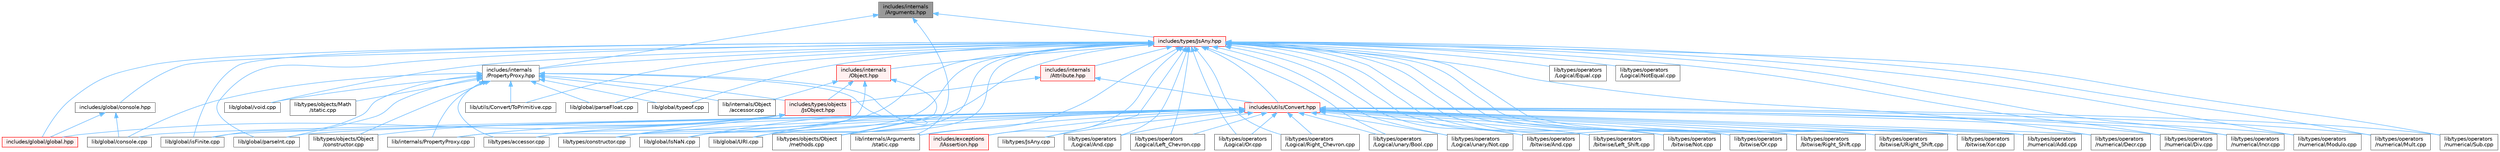 digraph "includes/internals/Arguments.hpp"
{
 // LATEX_PDF_SIZE
  bgcolor="transparent";
  edge [fontname=Helvetica,fontsize=10,labelfontname=Helvetica,labelfontsize=10];
  node [fontname=Helvetica,fontsize=10,shape=box,height=0.2,width=0.4];
  Node1 [id="Node000001",label="includes/internals\l/Arguments.hpp",height=0.2,width=0.4,color="gray40", fillcolor="grey60", style="filled", fontcolor="black",tooltip=" "];
  Node1 -> Node2 [id="edge1_Node000001_Node000002",dir="back",color="steelblue1",style="solid",tooltip=" "];
  Node2 [id="Node000002",label="includes/internals\l/PropertyProxy.hpp",height=0.2,width=0.4,color="grey40", fillcolor="white", style="filled",URL="$PropertyProxy_8hpp.html",tooltip=" "];
  Node2 -> Node3 [id="edge2_Node000002_Node000003",dir="back",color="steelblue1",style="solid",tooltip=" "];
  Node3 [id="Node000003",label="includes/types/objects\l/JsObject.hpp",height=0.2,width=0.4,color="red", fillcolor="#FFF0F0", style="filled",URL="$JsObject_8hpp.html",tooltip=" "];
  Node3 -> Node6 [id="edge3_Node000003_Node000006",dir="back",color="steelblue1",style="solid",tooltip=" "];
  Node6 [id="Node000006",label="includes/global/global.hpp",height=0.2,width=0.4,color="red", fillcolor="#FFF0F0", style="filled",URL="$global_8hpp.html",tooltip=" "];
  Node3 -> Node28 [id="edge4_Node000003_Node000028",dir="back",color="steelblue1",style="solid",tooltip=" "];
  Node28 [id="Node000028",label="lib/internals/PropertyProxy.cpp",height=0.2,width=0.4,color="grey40", fillcolor="white", style="filled",URL="$PropertyProxy_8cpp.html",tooltip=" "];
  Node3 -> Node29 [id="edge5_Node000003_Node000029",dir="back",color="steelblue1",style="solid",tooltip=" "];
  Node29 [id="Node000029",label="lib/types/constructor.cpp",height=0.2,width=0.4,color="grey40", fillcolor="white", style="filled",URL="$types_2constructor_8cpp.html",tooltip=" "];
  Node3 -> Node21 [id="edge6_Node000003_Node000021",dir="back",color="steelblue1",style="solid",tooltip=" "];
  Node21 [id="Node000021",label="lib/types/objects/Object\l/constructor.cpp",height=0.2,width=0.4,color="grey40", fillcolor="white", style="filled",URL="$types_2objects_2Object_2constructor_8cpp.html",tooltip=" "];
  Node2 -> Node35 [id="edge7_Node000002_Node000035",dir="back",color="steelblue1",style="solid",tooltip=" "];
  Node35 [id="Node000035",label="lib/global/IsNaN.cpp",height=0.2,width=0.4,color="grey40", fillcolor="white", style="filled",URL="$IsNaN_8cpp.html",tooltip=" "];
  Node2 -> Node36 [id="edge8_Node000002_Node000036",dir="back",color="steelblue1",style="solid",tooltip=" "];
  Node36 [id="Node000036",label="lib/global/URI.cpp",height=0.2,width=0.4,color="grey40", fillcolor="white", style="filled",URL="$URI_8cpp.html",tooltip=" "];
  Node2 -> Node37 [id="edge9_Node000002_Node000037",dir="back",color="steelblue1",style="solid",tooltip=" "];
  Node37 [id="Node000037",label="lib/global/console.cpp",height=0.2,width=0.4,color="grey40", fillcolor="white", style="filled",URL="$console_8cpp.html",tooltip=" "];
  Node2 -> Node38 [id="edge10_Node000002_Node000038",dir="back",color="steelblue1",style="solid",tooltip=" "];
  Node38 [id="Node000038",label="lib/global/isFinite.cpp",height=0.2,width=0.4,color="grey40", fillcolor="white", style="filled",URL="$isFinite_8cpp.html",tooltip=" "];
  Node2 -> Node39 [id="edge11_Node000002_Node000039",dir="back",color="steelblue1",style="solid",tooltip=" "];
  Node39 [id="Node000039",label="lib/global/parseFloat.cpp",height=0.2,width=0.4,color="grey40", fillcolor="white", style="filled",URL="$parseFloat_8cpp.html",tooltip=" "];
  Node2 -> Node40 [id="edge12_Node000002_Node000040",dir="back",color="steelblue1",style="solid",tooltip=" "];
  Node40 [id="Node000040",label="lib/global/parseInt.cpp",height=0.2,width=0.4,color="grey40", fillcolor="white", style="filled",URL="$parseInt_8cpp.html",tooltip=" "];
  Node2 -> Node41 [id="edge13_Node000002_Node000041",dir="back",color="steelblue1",style="solid",tooltip=" "];
  Node41 [id="Node000041",label="lib/global/typeof.cpp",height=0.2,width=0.4,color="grey40", fillcolor="white", style="filled",URL="$typeof_8cpp.html",tooltip=" "];
  Node2 -> Node42 [id="edge14_Node000002_Node000042",dir="back",color="steelblue1",style="solid",tooltip=" "];
  Node42 [id="Node000042",label="lib/global/void.cpp",height=0.2,width=0.4,color="grey40", fillcolor="white", style="filled",URL="$void_8cpp.html",tooltip=" "];
  Node2 -> Node43 [id="edge15_Node000002_Node000043",dir="back",color="steelblue1",style="solid",tooltip=" "];
  Node43 [id="Node000043",label="lib/internals/Object\l/accessor.cpp",height=0.2,width=0.4,color="grey40", fillcolor="white", style="filled",URL="$internals_2Object_2accessor_8cpp.html",tooltip=" "];
  Node2 -> Node28 [id="edge16_Node000002_Node000028",dir="back",color="steelblue1",style="solid",tooltip=" "];
  Node2 -> Node14 [id="edge17_Node000002_Node000014",dir="back",color="steelblue1",style="solid",tooltip=" "];
  Node14 [id="Node000014",label="lib/types/accessor.cpp",height=0.2,width=0.4,color="grey40", fillcolor="white", style="filled",URL="$types_2accessor_8cpp.html",tooltip=" "];
  Node2 -> Node44 [id="edge18_Node000002_Node000044",dir="back",color="steelblue1",style="solid",tooltip=" "];
  Node44 [id="Node000044",label="lib/types/objects/Math\l/static.cpp",height=0.2,width=0.4,color="grey40", fillcolor="white", style="filled",URL="$types_2objects_2Math_2static_8cpp.html",tooltip=" "];
  Node2 -> Node21 [id="edge19_Node000002_Node000021",dir="back",color="steelblue1",style="solid",tooltip=" "];
  Node2 -> Node45 [id="edge20_Node000002_Node000045",dir="back",color="steelblue1",style="solid",tooltip=" "];
  Node45 [id="Node000045",label="lib/utils/Convert/ToPrimitive.cpp",height=0.2,width=0.4,color="grey40", fillcolor="white", style="filled",URL="$ToPrimitive_8cpp.html",tooltip=" "];
  Node1 -> Node46 [id="edge21_Node000001_Node000046",dir="back",color="steelblue1",style="solid",tooltip=" "];
  Node46 [id="Node000046",label="includes/types/JsAny.hpp",height=0.2,width=0.4,color="red", fillcolor="#FFF0F0", style="filled",URL="$JsAny_8hpp.html",tooltip=" "];
  Node46 -> Node47 [id="edge22_Node000046_Node000047",dir="back",color="steelblue1",style="solid",tooltip=" "];
  Node47 [id="Node000047",label="includes/exceptions\l/IAssertion.hpp",height=0.2,width=0.4,color="red", fillcolor="#FFF0F0", style="filled",URL="$IAssertion_8hpp.html",tooltip=" "];
  Node46 -> Node50 [id="edge23_Node000046_Node000050",dir="back",color="steelblue1",style="solid",tooltip=" "];
  Node50 [id="Node000050",label="includes/global/console.hpp",height=0.2,width=0.4,color="grey40", fillcolor="white", style="filled",URL="$console_8hpp.html",tooltip=" "];
  Node50 -> Node6 [id="edge24_Node000050_Node000006",dir="back",color="steelblue1",style="solid",tooltip=" "];
  Node50 -> Node37 [id="edge25_Node000050_Node000037",dir="back",color="steelblue1",style="solid",tooltip=" "];
  Node46 -> Node6 [id="edge26_Node000046_Node000006",dir="back",color="steelblue1",style="solid",tooltip=" "];
  Node46 -> Node51 [id="edge27_Node000046_Node000051",dir="back",color="steelblue1",style="solid",tooltip=" "];
  Node51 [id="Node000051",label="includes/internals\l/Attribute.hpp",height=0.2,width=0.4,color="red", fillcolor="#FFF0F0", style="filled",URL="$Attribute_8hpp.html",tooltip=" "];
  Node51 -> Node3 [id="edge28_Node000051_Node000003",dir="back",color="steelblue1",style="solid",tooltip=" "];
  Node51 -> Node57 [id="edge29_Node000051_Node000057",dir="back",color="steelblue1",style="solid",tooltip=" "];
  Node57 [id="Node000057",label="includes/utils/Convert.hpp",height=0.2,width=0.4,color="red", fillcolor="#FFF0F0", style="filled",URL="$Convert_8hpp.html",tooltip=" "];
  Node57 -> Node47 [id="edge30_Node000057_Node000047",dir="back",color="steelblue1",style="solid",tooltip=" "];
  Node57 -> Node35 [id="edge31_Node000057_Node000035",dir="back",color="steelblue1",style="solid",tooltip=" "];
  Node57 -> Node36 [id="edge32_Node000057_Node000036",dir="back",color="steelblue1",style="solid",tooltip=" "];
  Node57 -> Node37 [id="edge33_Node000057_Node000037",dir="back",color="steelblue1",style="solid",tooltip=" "];
  Node57 -> Node38 [id="edge34_Node000057_Node000038",dir="back",color="steelblue1",style="solid",tooltip=" "];
  Node57 -> Node40 [id="edge35_Node000057_Node000040",dir="back",color="steelblue1",style="solid",tooltip=" "];
  Node57 -> Node13 [id="edge36_Node000057_Node000013",dir="back",color="steelblue1",style="solid",tooltip=" "];
  Node13 [id="Node000013",label="lib/internals/Arguments\l/static.cpp",height=0.2,width=0.4,color="grey40", fillcolor="white", style="filled",URL="$internals_2Arguments_2static_8cpp.html",tooltip=" "];
  Node57 -> Node59 [id="edge37_Node000057_Node000059",dir="back",color="steelblue1",style="solid",tooltip=" "];
  Node59 [id="Node000059",label="lib/types/JsAny.cpp",height=0.2,width=0.4,color="grey40", fillcolor="white", style="filled",URL="$JsAny_8cpp.html",tooltip=" "];
  Node57 -> Node14 [id="edge38_Node000057_Node000014",dir="back",color="steelblue1",style="solid",tooltip=" "];
  Node57 -> Node29 [id="edge39_Node000057_Node000029",dir="back",color="steelblue1",style="solid",tooltip=" "];
  Node57 -> Node22 [id="edge40_Node000057_Node000022",dir="back",color="steelblue1",style="solid",tooltip=" "];
  Node22 [id="Node000022",label="lib/types/objects/Object\l/methods.cpp",height=0.2,width=0.4,color="grey40", fillcolor="white", style="filled",URL="$Object_2methods_8cpp.html",tooltip=" "];
  Node57 -> Node62 [id="edge41_Node000057_Node000062",dir="back",color="steelblue1",style="solid",tooltip=" "];
  Node62 [id="Node000062",label="lib/types/operators\l/Logical/And.cpp",height=0.2,width=0.4,color="grey40", fillcolor="white", style="filled",URL="$Logical_2And_8cpp.html",tooltip=" "];
  Node57 -> Node63 [id="edge42_Node000057_Node000063",dir="back",color="steelblue1",style="solid",tooltip=" "];
  Node63 [id="Node000063",label="lib/types/operators\l/Logical/Left_Chevron.cpp",height=0.2,width=0.4,color="grey40", fillcolor="white", style="filled",URL="$Left__Chevron_8cpp.html",tooltip=" "];
  Node57 -> Node64 [id="edge43_Node000057_Node000064",dir="back",color="steelblue1",style="solid",tooltip=" "];
  Node64 [id="Node000064",label="lib/types/operators\l/Logical/Or.cpp",height=0.2,width=0.4,color="grey40", fillcolor="white", style="filled",URL="$Logical_2Or_8cpp.html",tooltip=" "];
  Node57 -> Node65 [id="edge44_Node000057_Node000065",dir="back",color="steelblue1",style="solid",tooltip=" "];
  Node65 [id="Node000065",label="lib/types/operators\l/Logical/Right_Chevron.cpp",height=0.2,width=0.4,color="grey40", fillcolor="white", style="filled",URL="$Right__Chevron_8cpp.html",tooltip=" "];
  Node57 -> Node66 [id="edge45_Node000057_Node000066",dir="back",color="steelblue1",style="solid",tooltip=" "];
  Node66 [id="Node000066",label="lib/types/operators\l/Logical/unary/Bool.cpp",height=0.2,width=0.4,color="grey40", fillcolor="white", style="filled",URL="$Bool_8cpp.html",tooltip=" "];
  Node57 -> Node67 [id="edge46_Node000057_Node000067",dir="back",color="steelblue1",style="solid",tooltip=" "];
  Node67 [id="Node000067",label="lib/types/operators\l/Logical/unary/Not.cpp",height=0.2,width=0.4,color="grey40", fillcolor="white", style="filled",URL="$Logical_2unary_2Not_8cpp.html",tooltip=" "];
  Node57 -> Node68 [id="edge47_Node000057_Node000068",dir="back",color="steelblue1",style="solid",tooltip=" "];
  Node68 [id="Node000068",label="lib/types/operators\l/bitwise/And.cpp",height=0.2,width=0.4,color="grey40", fillcolor="white", style="filled",URL="$bitwise_2And_8cpp.html",tooltip=" "];
  Node57 -> Node69 [id="edge48_Node000057_Node000069",dir="back",color="steelblue1",style="solid",tooltip=" "];
  Node69 [id="Node000069",label="lib/types/operators\l/bitwise/Left_Shift.cpp",height=0.2,width=0.4,color="grey40", fillcolor="white", style="filled",URL="$Left__Shift_8cpp.html",tooltip=" "];
  Node57 -> Node70 [id="edge49_Node000057_Node000070",dir="back",color="steelblue1",style="solid",tooltip=" "];
  Node70 [id="Node000070",label="lib/types/operators\l/bitwise/Not.cpp",height=0.2,width=0.4,color="grey40", fillcolor="white", style="filled",URL="$bitwise_2Not_8cpp.html",tooltip=" "];
  Node57 -> Node71 [id="edge50_Node000057_Node000071",dir="back",color="steelblue1",style="solid",tooltip=" "];
  Node71 [id="Node000071",label="lib/types/operators\l/bitwise/Or.cpp",height=0.2,width=0.4,color="grey40", fillcolor="white", style="filled",URL="$bitwise_2Or_8cpp.html",tooltip=" "];
  Node57 -> Node72 [id="edge51_Node000057_Node000072",dir="back",color="steelblue1",style="solid",tooltip=" "];
  Node72 [id="Node000072",label="lib/types/operators\l/bitwise/Right_Shift.cpp",height=0.2,width=0.4,color="grey40", fillcolor="white", style="filled",URL="$Right__Shift_8cpp.html",tooltip=" "];
  Node57 -> Node73 [id="edge52_Node000057_Node000073",dir="back",color="steelblue1",style="solid",tooltip=" "];
  Node73 [id="Node000073",label="lib/types/operators\l/bitwise/URight_Shift.cpp",height=0.2,width=0.4,color="grey40", fillcolor="white", style="filled",URL="$URight__Shift_8cpp.html",tooltip=" "];
  Node57 -> Node74 [id="edge53_Node000057_Node000074",dir="back",color="steelblue1",style="solid",tooltip=" "];
  Node74 [id="Node000074",label="lib/types/operators\l/bitwise/Xor.cpp",height=0.2,width=0.4,color="grey40", fillcolor="white", style="filled",URL="$Xor_8cpp.html",tooltip=" "];
  Node57 -> Node75 [id="edge54_Node000057_Node000075",dir="back",color="steelblue1",style="solid",tooltip=" "];
  Node75 [id="Node000075",label="lib/types/operators\l/numerical/Add.cpp",height=0.2,width=0.4,color="grey40", fillcolor="white", style="filled",URL="$Add_8cpp.html",tooltip=" "];
  Node57 -> Node76 [id="edge55_Node000057_Node000076",dir="back",color="steelblue1",style="solid",tooltip=" "];
  Node76 [id="Node000076",label="lib/types/operators\l/numerical/Decr.cpp",height=0.2,width=0.4,color="grey40", fillcolor="white", style="filled",URL="$Decr_8cpp.html",tooltip=" "];
  Node57 -> Node77 [id="edge56_Node000057_Node000077",dir="back",color="steelblue1",style="solid",tooltip=" "];
  Node77 [id="Node000077",label="lib/types/operators\l/numerical/Div.cpp",height=0.2,width=0.4,color="grey40", fillcolor="white", style="filled",URL="$Div_8cpp.html",tooltip=" "];
  Node57 -> Node78 [id="edge57_Node000057_Node000078",dir="back",color="steelblue1",style="solid",tooltip=" "];
  Node78 [id="Node000078",label="lib/types/operators\l/numerical/Incr.cpp",height=0.2,width=0.4,color="grey40", fillcolor="white", style="filled",URL="$Incr_8cpp.html",tooltip=" "];
  Node57 -> Node79 [id="edge58_Node000057_Node000079",dir="back",color="steelblue1",style="solid",tooltip=" "];
  Node79 [id="Node000079",label="lib/types/operators\l/numerical/Modulo.cpp",height=0.2,width=0.4,color="grey40", fillcolor="white", style="filled",URL="$Modulo_8cpp.html",tooltip=" "];
  Node57 -> Node80 [id="edge59_Node000057_Node000080",dir="back",color="steelblue1",style="solid",tooltip=" "];
  Node80 [id="Node000080",label="lib/types/operators\l/numerical/Mult.cpp",height=0.2,width=0.4,color="grey40", fillcolor="white", style="filled",URL="$Mult_8cpp.html",tooltip=" "];
  Node57 -> Node81 [id="edge60_Node000057_Node000081",dir="back",color="steelblue1",style="solid",tooltip=" "];
  Node81 [id="Node000081",label="lib/types/operators\l/numerical/Sub.cpp",height=0.2,width=0.4,color="grey40", fillcolor="white", style="filled",URL="$Sub_8cpp.html",tooltip=" "];
  Node46 -> Node90 [id="edge61_Node000046_Node000090",dir="back",color="steelblue1",style="solid",tooltip=" "];
  Node90 [id="Node000090",label="includes/internals\l/Object.hpp",height=0.2,width=0.4,color="red", fillcolor="#FFF0F0", style="filled",URL="$Object_8hpp.html",tooltip=" "];
  Node90 -> Node3 [id="edge62_Node000090_Node000003",dir="back",color="steelblue1",style="solid",tooltip=" "];
  Node90 -> Node43 [id="edge63_Node000090_Node000043",dir="back",color="steelblue1",style="solid",tooltip=" "];
  Node90 -> Node28 [id="edge64_Node000090_Node000028",dir="back",color="steelblue1",style="solid",tooltip=" "];
  Node90 -> Node22 [id="edge65_Node000090_Node000022",dir="back",color="steelblue1",style="solid",tooltip=" "];
  Node46 -> Node2 [id="edge66_Node000046_Node000002",dir="back",color="steelblue1",style="solid",tooltip=" "];
  Node46 -> Node57 [id="edge67_Node000046_Node000057",dir="back",color="steelblue1",style="solid",tooltip=" "];
  Node46 -> Node35 [id="edge68_Node000046_Node000035",dir="back",color="steelblue1",style="solid",tooltip=" "];
  Node46 -> Node36 [id="edge69_Node000046_Node000036",dir="back",color="steelblue1",style="solid",tooltip=" "];
  Node46 -> Node38 [id="edge70_Node000046_Node000038",dir="back",color="steelblue1",style="solid",tooltip=" "];
  Node46 -> Node39 [id="edge71_Node000046_Node000039",dir="back",color="steelblue1",style="solid",tooltip=" "];
  Node46 -> Node40 [id="edge72_Node000046_Node000040",dir="back",color="steelblue1",style="solid",tooltip=" "];
  Node46 -> Node41 [id="edge73_Node000046_Node000041",dir="back",color="steelblue1",style="solid",tooltip=" "];
  Node46 -> Node42 [id="edge74_Node000046_Node000042",dir="back",color="steelblue1",style="solid",tooltip=" "];
  Node46 -> Node13 [id="edge75_Node000046_Node000013",dir="back",color="steelblue1",style="solid",tooltip=" "];
  Node46 -> Node59 [id="edge76_Node000046_Node000059",dir="back",color="steelblue1",style="solid",tooltip=" "];
  Node46 -> Node14 [id="edge77_Node000046_Node000014",dir="back",color="steelblue1",style="solid",tooltip=" "];
  Node46 -> Node29 [id="edge78_Node000046_Node000029",dir="back",color="steelblue1",style="solid",tooltip=" "];
  Node46 -> Node22 [id="edge79_Node000046_Node000022",dir="back",color="steelblue1",style="solid",tooltip=" "];
  Node46 -> Node62 [id="edge80_Node000046_Node000062",dir="back",color="steelblue1",style="solid",tooltip=" "];
  Node46 -> Node94 [id="edge81_Node000046_Node000094",dir="back",color="steelblue1",style="solid",tooltip=" "];
  Node94 [id="Node000094",label="lib/types/operators\l/Logical/Equal.cpp",height=0.2,width=0.4,color="grey40", fillcolor="white", style="filled",URL="$Equal_8cpp.html",tooltip=" "];
  Node46 -> Node63 [id="edge82_Node000046_Node000063",dir="back",color="steelblue1",style="solid",tooltip=" "];
  Node46 -> Node95 [id="edge83_Node000046_Node000095",dir="back",color="steelblue1",style="solid",tooltip=" "];
  Node95 [id="Node000095",label="lib/types/operators\l/Logical/NotEqual.cpp",height=0.2,width=0.4,color="grey40", fillcolor="white", style="filled",URL="$NotEqual_8cpp.html",tooltip=" "];
  Node46 -> Node64 [id="edge84_Node000046_Node000064",dir="back",color="steelblue1",style="solid",tooltip=" "];
  Node46 -> Node65 [id="edge85_Node000046_Node000065",dir="back",color="steelblue1",style="solid",tooltip=" "];
  Node46 -> Node66 [id="edge86_Node000046_Node000066",dir="back",color="steelblue1",style="solid",tooltip=" "];
  Node46 -> Node67 [id="edge87_Node000046_Node000067",dir="back",color="steelblue1",style="solid",tooltip=" "];
  Node46 -> Node68 [id="edge88_Node000046_Node000068",dir="back",color="steelblue1",style="solid",tooltip=" "];
  Node46 -> Node69 [id="edge89_Node000046_Node000069",dir="back",color="steelblue1",style="solid",tooltip=" "];
  Node46 -> Node70 [id="edge90_Node000046_Node000070",dir="back",color="steelblue1",style="solid",tooltip=" "];
  Node46 -> Node71 [id="edge91_Node000046_Node000071",dir="back",color="steelblue1",style="solid",tooltip=" "];
  Node46 -> Node72 [id="edge92_Node000046_Node000072",dir="back",color="steelblue1",style="solid",tooltip=" "];
  Node46 -> Node73 [id="edge93_Node000046_Node000073",dir="back",color="steelblue1",style="solid",tooltip=" "];
  Node46 -> Node74 [id="edge94_Node000046_Node000074",dir="back",color="steelblue1",style="solid",tooltip=" "];
  Node46 -> Node75 [id="edge95_Node000046_Node000075",dir="back",color="steelblue1",style="solid",tooltip=" "];
  Node46 -> Node76 [id="edge96_Node000046_Node000076",dir="back",color="steelblue1",style="solid",tooltip=" "];
  Node46 -> Node77 [id="edge97_Node000046_Node000077",dir="back",color="steelblue1",style="solid",tooltip=" "];
  Node46 -> Node78 [id="edge98_Node000046_Node000078",dir="back",color="steelblue1",style="solid",tooltip=" "];
  Node46 -> Node79 [id="edge99_Node000046_Node000079",dir="back",color="steelblue1",style="solid",tooltip=" "];
  Node46 -> Node80 [id="edge100_Node000046_Node000080",dir="back",color="steelblue1",style="solid",tooltip=" "];
  Node46 -> Node81 [id="edge101_Node000046_Node000081",dir="back",color="steelblue1",style="solid",tooltip=" "];
  Node46 -> Node45 [id="edge102_Node000046_Node000045",dir="back",color="steelblue1",style="solid",tooltip=" "];
  Node1 -> Node13 [id="edge103_Node000001_Node000013",dir="back",color="steelblue1",style="solid",tooltip=" "];
}
